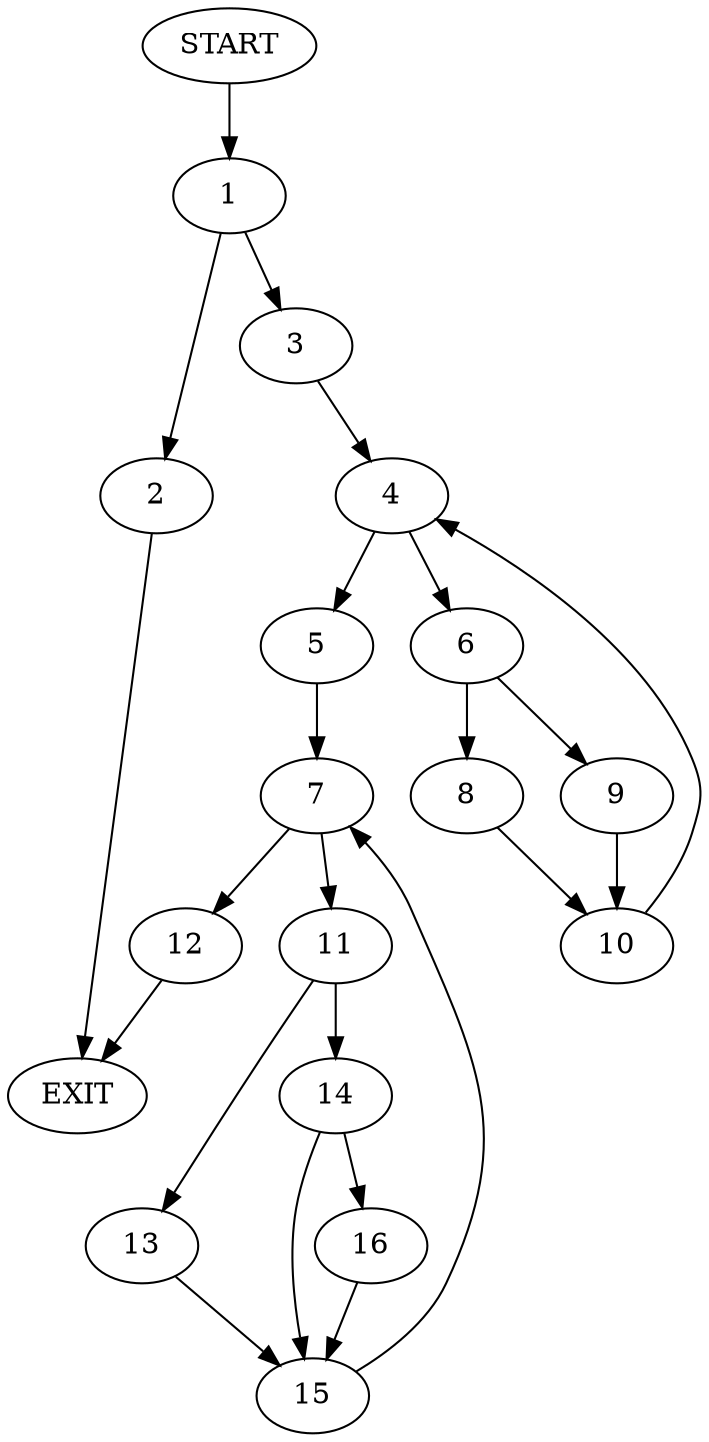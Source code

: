 digraph {
0 [label="START"]
17 [label="EXIT"]
0 -> 1
1 -> 2
1 -> 3
3 -> 4
2 -> 17
4 -> 5
4 -> 6
5 -> 7
6 -> 8
6 -> 9
9 -> 10
8 -> 10
10 -> 4
7 -> 11
7 -> 12
12 -> 17
11 -> 13
11 -> 14
13 -> 15
14 -> 15
14 -> 16
15 -> 7
16 -> 15
}
